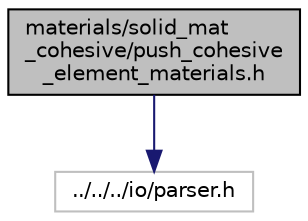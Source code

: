 digraph "materials/solid_mat_cohesive/push_cohesive_element_materials.h"
{
 // LATEX_PDF_SIZE
  edge [fontname="Helvetica",fontsize="10",labelfontname="Helvetica",labelfontsize="10"];
  node [fontname="Helvetica",fontsize="10",shape=record];
  Node1 [label="materials/solid_mat\l_cohesive/push_cohesive\l_element_materials.h",height=0.2,width=0.4,color="black", fillcolor="grey75", style="filled", fontcolor="black",tooltip=" "];
  Node1 -> Node2 [color="midnightblue",fontsize="10",style="solid",fontname="Helvetica"];
  Node2 [label="../../../io/parser.h",height=0.2,width=0.4,color="grey75", fillcolor="white", style="filled",tooltip=" "];
}
